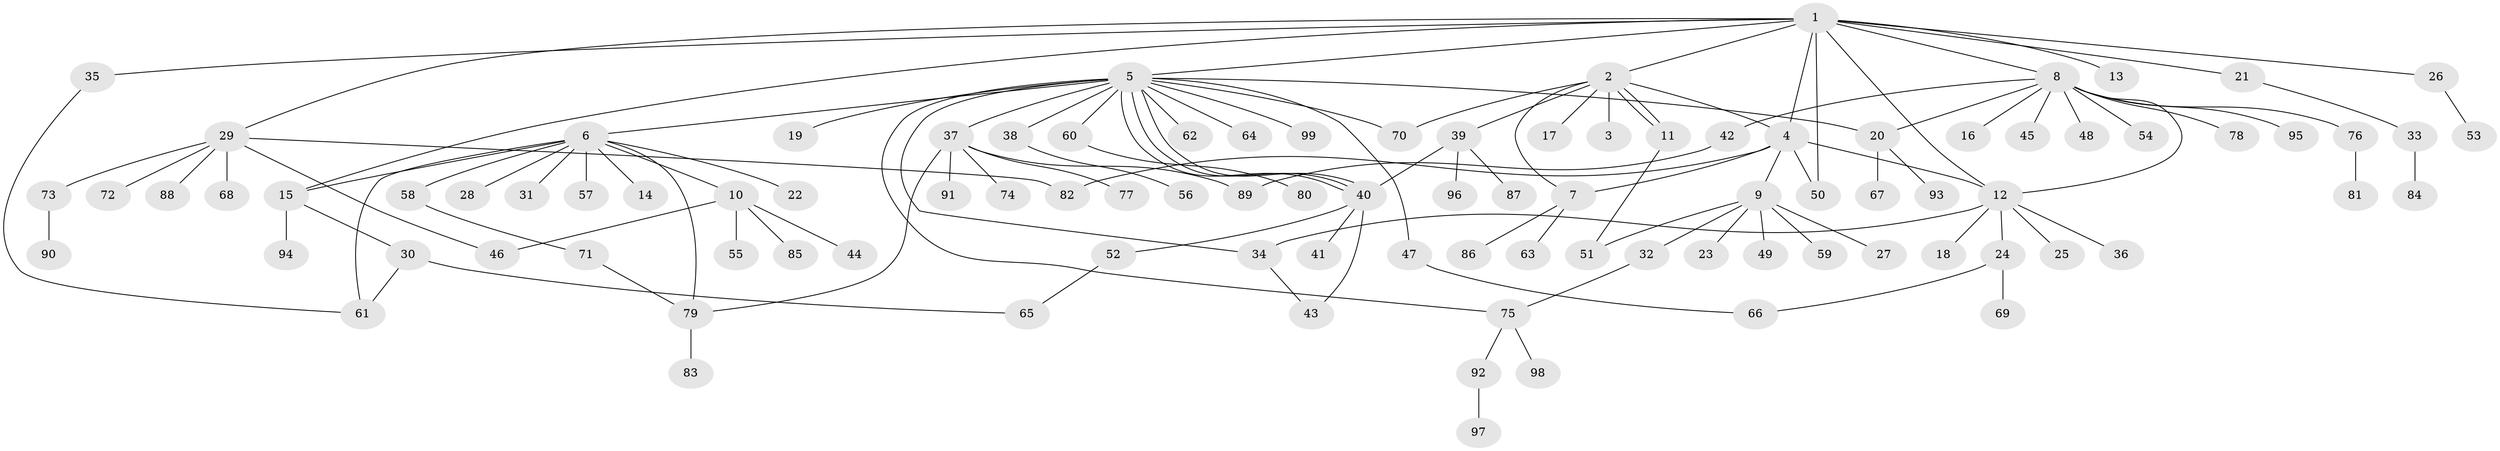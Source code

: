 // Generated by graph-tools (version 1.1) at 2025/14/03/09/25 04:14:34]
// undirected, 99 vertices, 123 edges
graph export_dot {
graph [start="1"]
  node [color=gray90,style=filled];
  1;
  2;
  3;
  4;
  5;
  6;
  7;
  8;
  9;
  10;
  11;
  12;
  13;
  14;
  15;
  16;
  17;
  18;
  19;
  20;
  21;
  22;
  23;
  24;
  25;
  26;
  27;
  28;
  29;
  30;
  31;
  32;
  33;
  34;
  35;
  36;
  37;
  38;
  39;
  40;
  41;
  42;
  43;
  44;
  45;
  46;
  47;
  48;
  49;
  50;
  51;
  52;
  53;
  54;
  55;
  56;
  57;
  58;
  59;
  60;
  61;
  62;
  63;
  64;
  65;
  66;
  67;
  68;
  69;
  70;
  71;
  72;
  73;
  74;
  75;
  76;
  77;
  78;
  79;
  80;
  81;
  82;
  83;
  84;
  85;
  86;
  87;
  88;
  89;
  90;
  91;
  92;
  93;
  94;
  95;
  96;
  97;
  98;
  99;
  1 -- 2;
  1 -- 4;
  1 -- 5;
  1 -- 8;
  1 -- 12;
  1 -- 13;
  1 -- 15;
  1 -- 21;
  1 -- 26;
  1 -- 29;
  1 -- 35;
  1 -- 50;
  2 -- 3;
  2 -- 4;
  2 -- 7;
  2 -- 11;
  2 -- 11;
  2 -- 17;
  2 -- 39;
  2 -- 70;
  4 -- 7;
  4 -- 9;
  4 -- 12;
  4 -- 50;
  4 -- 82;
  5 -- 6;
  5 -- 19;
  5 -- 20;
  5 -- 34;
  5 -- 37;
  5 -- 38;
  5 -- 40;
  5 -- 40;
  5 -- 40;
  5 -- 47;
  5 -- 60;
  5 -- 62;
  5 -- 64;
  5 -- 70;
  5 -- 75;
  5 -- 99;
  6 -- 10;
  6 -- 14;
  6 -- 15;
  6 -- 22;
  6 -- 28;
  6 -- 31;
  6 -- 57;
  6 -- 58;
  6 -- 61;
  6 -- 79;
  7 -- 63;
  7 -- 86;
  8 -- 12;
  8 -- 16;
  8 -- 20;
  8 -- 42;
  8 -- 45;
  8 -- 48;
  8 -- 54;
  8 -- 76;
  8 -- 78;
  8 -- 95;
  9 -- 23;
  9 -- 27;
  9 -- 32;
  9 -- 49;
  9 -- 51;
  9 -- 59;
  10 -- 44;
  10 -- 46;
  10 -- 55;
  10 -- 85;
  11 -- 51;
  12 -- 18;
  12 -- 24;
  12 -- 25;
  12 -- 34;
  12 -- 36;
  15 -- 30;
  15 -- 94;
  20 -- 67;
  20 -- 93;
  21 -- 33;
  24 -- 66;
  24 -- 69;
  26 -- 53;
  29 -- 46;
  29 -- 68;
  29 -- 72;
  29 -- 73;
  29 -- 82;
  29 -- 88;
  30 -- 61;
  30 -- 65;
  32 -- 75;
  33 -- 84;
  34 -- 43;
  35 -- 61;
  37 -- 74;
  37 -- 77;
  37 -- 79;
  37 -- 89;
  37 -- 91;
  38 -- 56;
  39 -- 40;
  39 -- 87;
  39 -- 96;
  40 -- 41;
  40 -- 43;
  40 -- 52;
  42 -- 89;
  47 -- 66;
  52 -- 65;
  58 -- 71;
  60 -- 80;
  71 -- 79;
  73 -- 90;
  75 -- 92;
  75 -- 98;
  76 -- 81;
  79 -- 83;
  92 -- 97;
}
